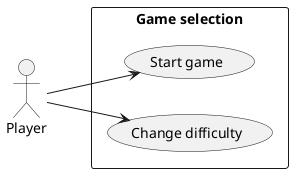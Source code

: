 @startuml use_case_game_selection
left to right direction
:Player: as player

rectangle "Game selection" as game_selection {
   usecase "Start game" as start_game
   usecase "Change difficulty" as change_difficulty
}

player --> start_game
player --> change_difficulty
@enduml
